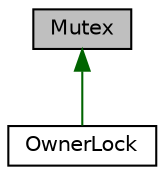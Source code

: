 digraph "Mutex"
{
  edge [fontname="Helvetica",fontsize="10",labelfontname="Helvetica",labelfontsize="10"];
  node [fontname="Helvetica",fontsize="10",shape=record];
  Node1 [label="Mutex",height=0.2,width=0.4,color="black", fillcolor="grey75", style="filled", fontcolor="black"];
  Node1 -> Node2 [dir="back",color="darkgreen",fontsize="10",style="solid",fontname="Helvetica"];
  Node2 [label="OwnerLock",height=0.2,width=0.4,color="black", fillcolor="white", style="filled",URL="$classOwnerLock.html",tooltip="an Owner Mutex where owner can recursively acquire the Mutex "];
}
